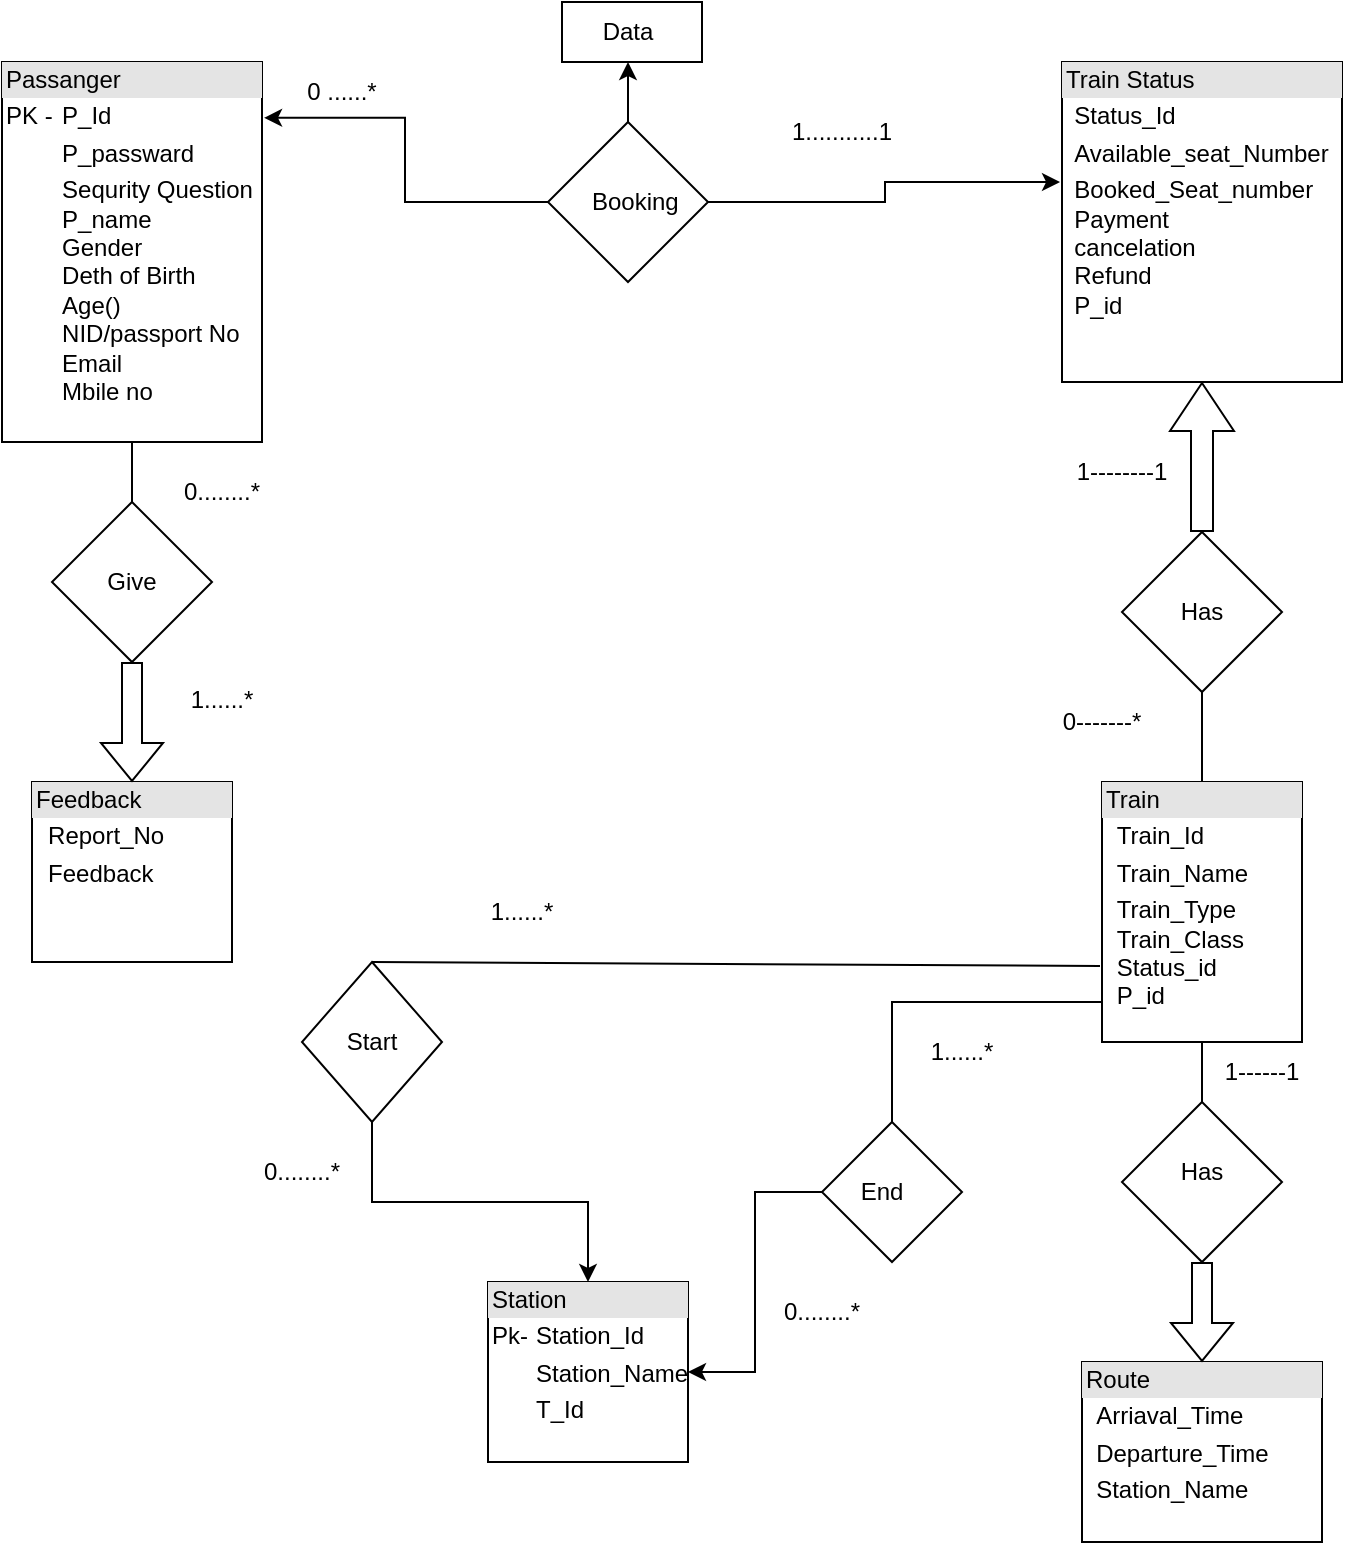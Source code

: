 <mxfile version="15.5.4" type="github">
  <diagram id="9nBvNYjbo0bYV3BQfOKb" name="Page-1">
    <mxGraphModel dx="1363" dy="693" grid="1" gridSize="10" guides="1" tooltips="1" connect="1" arrows="1" fold="1" page="1" pageScale="1" pageWidth="1169" pageHeight="827" background="none" math="0" shadow="0">
      <root>
        <mxCell id="0" />
        <mxCell id="1" parent="0" />
        <mxCell id="6CkRgKu0AgQrQgbtPizF-3" value="&lt;div style=&quot;box-sizing: border-box ; width: 100% ; background: #e4e4e4 ; padding: 2px&quot;&gt;Passanger&lt;/div&gt;&lt;table style=&quot;width: 100% ; font-size: 1em&quot; cellpadding=&quot;2&quot; cellspacing=&quot;0&quot;&gt;&lt;tbody&gt;&lt;tr&gt;&lt;td&gt;PK -&lt;/td&gt;&lt;td&gt;P_Id&lt;/td&gt;&lt;/tr&gt;&lt;tr&gt;&lt;td&gt;&lt;br&gt;&lt;/td&gt;&lt;td&gt;P_passward&lt;/td&gt;&lt;/tr&gt;&lt;tr&gt;&lt;td&gt;&lt;/td&gt;&lt;td&gt;Sequrity Question&lt;br&gt;P_name&lt;br&gt;Gender&lt;br&gt;Deth of Birth&lt;br&gt;Age()&lt;br&gt;NID/passport No&lt;br&gt;Email&lt;br&gt;Mbile no&lt;/td&gt;&lt;/tr&gt;&lt;/tbody&gt;&lt;/table&gt;" style="verticalAlign=top;align=left;overflow=fill;html=1;" parent="1" vertex="1">
          <mxGeometry x="40" y="80" width="130" height="190" as="geometry" />
        </mxCell>
        <mxCell id="6CkRgKu0AgQrQgbtPizF-6" style="edgeStyle=orthogonalEdgeStyle;rounded=0;orthogonalLoop=1;jettySize=auto;html=1;exitX=0;exitY=0.5;exitDx=0;exitDy=0;entryX=1.008;entryY=0.147;entryDx=0;entryDy=0;entryPerimeter=0;" parent="1" source="6CkRgKu0AgQrQgbtPizF-4" target="6CkRgKu0AgQrQgbtPizF-3" edge="1">
          <mxGeometry relative="1" as="geometry" />
        </mxCell>
        <mxCell id="6CkRgKu0AgQrQgbtPizF-14" style="edgeStyle=orthogonalEdgeStyle;rounded=0;orthogonalLoop=1;jettySize=auto;html=1;exitX=1;exitY=0.5;exitDx=0;exitDy=0;entryX=-0.007;entryY=0.375;entryDx=0;entryDy=0;entryPerimeter=0;" parent="1" source="6CkRgKu0AgQrQgbtPizF-4" target="6CkRgKu0AgQrQgbtPizF-12" edge="1">
          <mxGeometry relative="1" as="geometry" />
        </mxCell>
        <mxCell id="6CkRgKu0AgQrQgbtPizF-58" style="edgeStyle=orthogonalEdgeStyle;rounded=0;orthogonalLoop=1;jettySize=auto;html=1;exitX=0.5;exitY=0;exitDx=0;exitDy=0;entryX=0.5;entryY=1;entryDx=0;entryDy=0;" parent="1" source="6CkRgKu0AgQrQgbtPizF-4" target="6CkRgKu0AgQrQgbtPizF-9" edge="1">
          <mxGeometry relative="1" as="geometry" />
        </mxCell>
        <mxCell id="6CkRgKu0AgQrQgbtPizF-4" value="" style="rhombus;whiteSpace=wrap;html=1;" parent="1" vertex="1">
          <mxGeometry x="313" y="110" width="80" height="80" as="geometry" />
        </mxCell>
        <mxCell id="6CkRgKu0AgQrQgbtPizF-7" value="0 ......*" style="text;html=1;strokeColor=none;fillColor=none;align=center;verticalAlign=middle;whiteSpace=wrap;rounded=0;" parent="1" vertex="1">
          <mxGeometry x="180" y="80" width="60" height="30" as="geometry" />
        </mxCell>
        <mxCell id="6CkRgKu0AgQrQgbtPizF-8" value="" style="rounded=0;whiteSpace=wrap;html=1;" parent="1" vertex="1">
          <mxGeometry x="320" y="50" width="70" height="30" as="geometry" />
        </mxCell>
        <mxCell id="6CkRgKu0AgQrQgbtPizF-9" value="Data" style="text;html=1;strokeColor=none;fillColor=none;align=center;verticalAlign=middle;whiteSpace=wrap;rounded=0;" parent="1" vertex="1">
          <mxGeometry x="323" y="50" width="60" height="30" as="geometry" />
        </mxCell>
        <mxCell id="6CkRgKu0AgQrQgbtPizF-11" value="Booking&amp;nbsp;&amp;nbsp;" style="text;html=1;strokeColor=none;fillColor=none;align=center;verticalAlign=middle;whiteSpace=wrap;rounded=0;" parent="1" vertex="1">
          <mxGeometry x="330" y="135" width="60" height="30" as="geometry" />
        </mxCell>
        <mxCell id="6CkRgKu0AgQrQgbtPizF-12" value="&lt;div style=&quot;box-sizing: border-box ; width: 100% ; background: #e4e4e4 ; padding: 2px&quot;&gt;Train Status&lt;/div&gt;&lt;table style=&quot;width: 100% ; font-size: 1em&quot; cellpadding=&quot;2&quot; cellspacing=&quot;0&quot;&gt;&lt;tbody&gt;&lt;tr&gt;&lt;td&gt;&lt;br&gt;&lt;/td&gt;&lt;td&gt;Status_Id&lt;/td&gt;&lt;/tr&gt;&lt;tr&gt;&lt;td&gt;&lt;br&gt;&lt;/td&gt;&lt;td&gt;Available_seat_Number&lt;/td&gt;&lt;/tr&gt;&lt;tr&gt;&lt;td&gt;&lt;/td&gt;&lt;td&gt;Booked_Seat_number&lt;br&gt;Payment&lt;br&gt;cancelation&lt;br&gt;Refund&lt;br&gt;P_id&lt;/td&gt;&lt;/tr&gt;&lt;/tbody&gt;&lt;/table&gt;" style="verticalAlign=top;align=left;overflow=fill;html=1;" parent="1" vertex="1">
          <mxGeometry x="570" y="80" width="140" height="160" as="geometry" />
        </mxCell>
        <mxCell id="6CkRgKu0AgQrQgbtPizF-15" value="1...........1" style="text;html=1;strokeColor=none;fillColor=none;align=center;verticalAlign=middle;whiteSpace=wrap;rounded=0;" parent="1" vertex="1">
          <mxGeometry x="430" y="100" width="60" height="30" as="geometry" />
        </mxCell>
        <mxCell id="6CkRgKu0AgQrQgbtPizF-16" value="" style="rhombus;whiteSpace=wrap;html=1;" parent="1" vertex="1">
          <mxGeometry x="600" y="315" width="80" height="80" as="geometry" />
        </mxCell>
        <mxCell id="6CkRgKu0AgQrQgbtPizF-19" value="Has" style="text;html=1;strokeColor=none;fillColor=none;align=center;verticalAlign=middle;whiteSpace=wrap;rounded=0;" parent="1" vertex="1">
          <mxGeometry x="610" y="340" width="60" height="30" as="geometry" />
        </mxCell>
        <mxCell id="6CkRgKu0AgQrQgbtPizF-20" value="" style="shape=flexArrow;endArrow=classic;html=1;rounded=0;width=11;endSize=7.67;entryX=0.5;entryY=1;entryDx=0;entryDy=0;exitX=0.5;exitY=0;exitDx=0;exitDy=0;" parent="1" source="6CkRgKu0AgQrQgbtPizF-16" target="6CkRgKu0AgQrQgbtPizF-12" edge="1">
          <mxGeometry width="50" height="50" relative="1" as="geometry">
            <mxPoint x="510" y="320" as="sourcePoint" />
            <mxPoint x="509.5" y="280" as="targetPoint" />
          </mxGeometry>
        </mxCell>
        <mxCell id="6CkRgKu0AgQrQgbtPizF-21" value="&lt;div style=&quot;box-sizing: border-box ; width: 100% ; background: #e4e4e4 ; padding: 2px&quot;&gt;Train&lt;/div&gt;&lt;table style=&quot;width: 100% ; font-size: 1em&quot; cellpadding=&quot;2&quot; cellspacing=&quot;0&quot;&gt;&lt;tbody&gt;&lt;tr&gt;&lt;td&gt;&lt;br&gt;&lt;/td&gt;&lt;td&gt;Train_Id&lt;/td&gt;&lt;/tr&gt;&lt;tr&gt;&lt;td&gt;&lt;br&gt;&lt;/td&gt;&lt;td&gt;Train_Name&lt;/td&gt;&lt;/tr&gt;&lt;tr&gt;&lt;td&gt;&lt;/td&gt;&lt;td&gt;Train_Type&lt;br&gt;Train_Class&lt;br&gt;Status_id&lt;br&gt;P_id&lt;/td&gt;&lt;/tr&gt;&lt;/tbody&gt;&lt;/table&gt;" style="verticalAlign=top;align=left;overflow=fill;html=1;" parent="1" vertex="1">
          <mxGeometry x="590" y="440" width="100" height="130" as="geometry" />
        </mxCell>
        <mxCell id="6CkRgKu0AgQrQgbtPizF-23" value="" style="endArrow=none;html=1;rounded=0;exitX=0.5;exitY=0;exitDx=0;exitDy=0;entryX=0.5;entryY=1;entryDx=0;entryDy=0;" parent="1" source="6CkRgKu0AgQrQgbtPizF-21" target="6CkRgKu0AgQrQgbtPizF-16" edge="1">
          <mxGeometry width="50" height="50" relative="1" as="geometry">
            <mxPoint x="480" y="440" as="sourcePoint" />
            <mxPoint x="480" y="400" as="targetPoint" />
          </mxGeometry>
        </mxCell>
        <mxCell id="6CkRgKu0AgQrQgbtPizF-24" value="0-------*" style="text;html=1;strokeColor=none;fillColor=none;align=center;verticalAlign=middle;whiteSpace=wrap;rounded=0;" parent="1" vertex="1">
          <mxGeometry x="560" y="395" width="60" height="30" as="geometry" />
        </mxCell>
        <mxCell id="6CkRgKu0AgQrQgbtPizF-25" value="1--------1" style="text;html=1;strokeColor=none;fillColor=none;align=center;verticalAlign=middle;whiteSpace=wrap;rounded=0;" parent="1" vertex="1">
          <mxGeometry x="570" y="270" width="60" height="30" as="geometry" />
        </mxCell>
        <mxCell id="6CkRgKu0AgQrQgbtPizF-26" value="" style="rhombus;whiteSpace=wrap;html=1;" parent="1" vertex="1">
          <mxGeometry x="600" y="600" width="80" height="80" as="geometry" />
        </mxCell>
        <mxCell id="6CkRgKu0AgQrQgbtPizF-27" value="" style="endArrow=none;html=1;rounded=0;exitX=0.5;exitY=0;exitDx=0;exitDy=0;entryX=0.5;entryY=1;entryDx=0;entryDy=0;" parent="1" source="6CkRgKu0AgQrQgbtPizF-26" target="6CkRgKu0AgQrQgbtPizF-21" edge="1">
          <mxGeometry width="50" height="50" relative="1" as="geometry">
            <mxPoint x="430" y="550" as="sourcePoint" />
            <mxPoint x="480" y="500" as="targetPoint" />
          </mxGeometry>
        </mxCell>
        <mxCell id="6CkRgKu0AgQrQgbtPizF-28" value="Has" style="text;html=1;strokeColor=none;fillColor=none;align=center;verticalAlign=middle;whiteSpace=wrap;rounded=0;" parent="1" vertex="1">
          <mxGeometry x="610" y="620" width="60" height="30" as="geometry" />
        </mxCell>
        <mxCell id="6CkRgKu0AgQrQgbtPizF-29" value="1------1" style="text;html=1;strokeColor=none;fillColor=none;align=center;verticalAlign=middle;whiteSpace=wrap;rounded=0;" parent="1" vertex="1">
          <mxGeometry x="640" y="570" width="60" height="30" as="geometry" />
        </mxCell>
        <mxCell id="6CkRgKu0AgQrQgbtPizF-32" value="&lt;div style=&quot;box-sizing: border-box ; width: 100% ; background: #e4e4e4 ; padding: 2px&quot;&gt;Route&lt;/div&gt;&lt;table style=&quot;width: 100% ; font-size: 1em&quot; cellpadding=&quot;2&quot; cellspacing=&quot;0&quot;&gt;&lt;tbody&gt;&lt;tr&gt;&lt;td&gt;&lt;br&gt;&lt;/td&gt;&lt;td&gt;Arriaval_Time&lt;/td&gt;&lt;/tr&gt;&lt;tr&gt;&lt;td&gt;&lt;br&gt;&lt;/td&gt;&lt;td&gt;Departure_Time&lt;/td&gt;&lt;/tr&gt;&lt;tr&gt;&lt;td&gt;&lt;/td&gt;&lt;td&gt;Station_Name&lt;/td&gt;&lt;/tr&gt;&lt;/tbody&gt;&lt;/table&gt;" style="verticalAlign=top;align=left;overflow=fill;html=1;" parent="1" vertex="1">
          <mxGeometry x="580" y="730" width="120" height="90" as="geometry" />
        </mxCell>
        <mxCell id="6CkRgKu0AgQrQgbtPizF-34" value="" style="shape=flexArrow;endArrow=classic;html=1;rounded=0;exitX=0.5;exitY=1;exitDx=0;exitDy=0;" parent="1" source="6CkRgKu0AgQrQgbtPizF-26" target="6CkRgKu0AgQrQgbtPizF-32" edge="1">
          <mxGeometry width="50" height="50" relative="1" as="geometry">
            <mxPoint x="430" y="750" as="sourcePoint" />
            <mxPoint x="480" y="700" as="targetPoint" />
          </mxGeometry>
        </mxCell>
        <mxCell id="6CkRgKu0AgQrQgbtPizF-35" value="&lt;div style=&quot;box-sizing: border-box ; width: 100% ; background: #e4e4e4 ; padding: 2px&quot;&gt;Station&lt;/div&gt;&lt;table style=&quot;width: 100% ; font-size: 1em&quot; cellpadding=&quot;2&quot; cellspacing=&quot;0&quot;&gt;&lt;tbody&gt;&lt;tr&gt;&lt;td&gt;Pk-&lt;/td&gt;&lt;td&gt;Station_Id&lt;/td&gt;&lt;/tr&gt;&lt;tr&gt;&lt;td&gt;&lt;br&gt;&lt;/td&gt;&lt;td&gt;Station_Name&lt;/td&gt;&lt;/tr&gt;&lt;tr&gt;&lt;td&gt;&lt;/td&gt;&lt;td&gt;T_Id&lt;/td&gt;&lt;/tr&gt;&lt;/tbody&gt;&lt;/table&gt;" style="verticalAlign=top;align=left;overflow=fill;html=1;" parent="1" vertex="1">
          <mxGeometry x="283" y="690" width="100" height="90" as="geometry" />
        </mxCell>
        <mxCell id="6CkRgKu0AgQrQgbtPizF-39" style="edgeStyle=orthogonalEdgeStyle;rounded=0;orthogonalLoop=1;jettySize=auto;html=1;exitX=0;exitY=0.5;exitDx=0;exitDy=0;entryX=1;entryY=0.5;entryDx=0;entryDy=0;" parent="1" source="6CkRgKu0AgQrQgbtPizF-36" target="6CkRgKu0AgQrQgbtPizF-35" edge="1">
          <mxGeometry relative="1" as="geometry" />
        </mxCell>
        <mxCell id="6CkRgKu0AgQrQgbtPizF-36" value="" style="rhombus;whiteSpace=wrap;html=1;" parent="1" vertex="1">
          <mxGeometry x="450" y="610" width="70" height="70" as="geometry" />
        </mxCell>
        <mxCell id="6CkRgKu0AgQrQgbtPizF-38" style="edgeStyle=orthogonalEdgeStyle;rounded=0;orthogonalLoop=1;jettySize=auto;html=1;exitX=0.5;exitY=1;exitDx=0;exitDy=0;entryX=0.5;entryY=0;entryDx=0;entryDy=0;" parent="1" source="6CkRgKu0AgQrQgbtPizF-37" target="6CkRgKu0AgQrQgbtPizF-35" edge="1">
          <mxGeometry relative="1" as="geometry" />
        </mxCell>
        <mxCell id="6CkRgKu0AgQrQgbtPizF-37" value="" style="rhombus;whiteSpace=wrap;html=1;" parent="1" vertex="1">
          <mxGeometry x="190" y="530" width="70" height="80" as="geometry" />
        </mxCell>
        <mxCell id="6CkRgKu0AgQrQgbtPizF-40" value="Start&lt;span style=&quot;color: rgba(0 , 0 , 0 , 0) ; font-family: monospace ; font-size: 0px&quot;&gt;%3CmxGraphModel%3E%3Croot%3E%3CmxCell%20id%3D%220%22%2F%3E%3CmxCell%20id%3D%221%22%20parent%3D%220%22%2F%3E%3CmxCell%20id%3D%222%22%20value%3D%22%22%20style%3D%22rhombus%3BwhiteSpace%3Dwrap%3Bhtml%3D1%3B%22%20vertex%3D%221%22%20parent%3D%221%22%3E%3CmxGeometry%20x%3D%22330%22%20y%3D%22570%22%20width%3D%2270%22%20height%3D%2270%22%20as%3D%22geometry%22%2F%3E%3C%2FmxCell%3E%3C%2Froot%3E%3C%2FmxGraphModel%3E&lt;/span&gt;" style="text;html=1;strokeColor=none;fillColor=none;align=center;verticalAlign=middle;whiteSpace=wrap;rounded=0;" parent="1" vertex="1">
          <mxGeometry x="195" y="555" width="60" height="30" as="geometry" />
        </mxCell>
        <mxCell id="6CkRgKu0AgQrQgbtPizF-41" value="End" style="text;html=1;strokeColor=none;fillColor=none;align=center;verticalAlign=middle;whiteSpace=wrap;rounded=0;" parent="1" vertex="1">
          <mxGeometry x="450" y="630" width="60" height="30" as="geometry" />
        </mxCell>
        <mxCell id="6CkRgKu0AgQrQgbtPizF-46" value="" style="endArrow=none;html=1;rounded=0;entryX=-0.01;entryY=0.708;entryDx=0;entryDy=0;entryPerimeter=0;exitX=0.5;exitY=0;exitDx=0;exitDy=0;" parent="1" source="6CkRgKu0AgQrQgbtPizF-37" target="6CkRgKu0AgQrQgbtPizF-21" edge="1">
          <mxGeometry width="50" height="50" relative="1" as="geometry">
            <mxPoint x="270" y="520" as="sourcePoint" />
            <mxPoint x="460" y="520" as="targetPoint" />
          </mxGeometry>
        </mxCell>
        <mxCell id="6CkRgKu0AgQrQgbtPizF-47" value="" style="endArrow=none;html=1;rounded=0;exitX=0.5;exitY=0;exitDx=0;exitDy=0;entryX=0;entryY=0.846;entryDx=0;entryDy=0;entryPerimeter=0;" parent="1" source="6CkRgKu0AgQrQgbtPizF-36" target="6CkRgKu0AgQrQgbtPizF-21" edge="1">
          <mxGeometry width="50" height="50" relative="1" as="geometry">
            <mxPoint x="280" y="550" as="sourcePoint" />
            <mxPoint x="330" y="500" as="targetPoint" />
            <Array as="points">
              <mxPoint x="485" y="550" />
            </Array>
          </mxGeometry>
        </mxCell>
        <mxCell id="6CkRgKu0AgQrQgbtPizF-49" value="0........*" style="text;html=1;strokeColor=none;fillColor=none;align=center;verticalAlign=middle;whiteSpace=wrap;rounded=0;" parent="1" vertex="1">
          <mxGeometry x="160" y="620" width="60" height="30" as="geometry" />
        </mxCell>
        <mxCell id="6CkRgKu0AgQrQgbtPizF-50" value="1......*" style="text;html=1;strokeColor=none;fillColor=none;align=center;verticalAlign=middle;whiteSpace=wrap;rounded=0;" parent="1" vertex="1">
          <mxGeometry x="270" y="490" width="60" height="30" as="geometry" />
        </mxCell>
        <mxCell id="6CkRgKu0AgQrQgbtPizF-51" value="1......*" style="text;html=1;strokeColor=none;fillColor=none;align=center;verticalAlign=middle;whiteSpace=wrap;rounded=0;" parent="1" vertex="1">
          <mxGeometry x="490" y="560" width="60" height="30" as="geometry" />
        </mxCell>
        <mxCell id="6CkRgKu0AgQrQgbtPizF-52" value="0........*" style="text;html=1;strokeColor=none;fillColor=none;align=center;verticalAlign=middle;whiteSpace=wrap;rounded=0;" parent="1" vertex="1">
          <mxGeometry x="420" y="690" width="60" height="30" as="geometry" />
        </mxCell>
        <mxCell id="6CkRgKu0AgQrQgbtPizF-53" value="" style="rhombus;whiteSpace=wrap;html=1;" parent="1" vertex="1">
          <mxGeometry x="65" y="300" width="80" height="80" as="geometry" />
        </mxCell>
        <mxCell id="6CkRgKu0AgQrQgbtPizF-54" value="Give" style="text;html=1;strokeColor=none;fillColor=none;align=center;verticalAlign=middle;whiteSpace=wrap;rounded=0;" parent="1" vertex="1">
          <mxGeometry x="75" y="325" width="60" height="30" as="geometry" />
        </mxCell>
        <mxCell id="6CkRgKu0AgQrQgbtPizF-56" value="&lt;div style=&quot;box-sizing: border-box ; width: 100% ; background: #e4e4e4 ; padding: 2px&quot;&gt;Feedback&lt;/div&gt;&lt;table style=&quot;width: 100% ; font-size: 1em&quot; cellpadding=&quot;2&quot; cellspacing=&quot;0&quot;&gt;&lt;tbody&gt;&lt;tr&gt;&lt;td&gt;&lt;br&gt;&lt;/td&gt;&lt;td&gt;Report_No&lt;/td&gt;&lt;/tr&gt;&lt;tr&gt;&lt;td&gt;&lt;br&gt;&lt;/td&gt;&lt;td&gt;Feedback&lt;/td&gt;&lt;/tr&gt;&lt;tr&gt;&lt;td&gt;&lt;/td&gt;&lt;td&gt;&lt;br&gt;&lt;/td&gt;&lt;/tr&gt;&lt;/tbody&gt;&lt;/table&gt;" style="verticalAlign=top;align=left;overflow=fill;html=1;" parent="1" vertex="1">
          <mxGeometry x="55" y="440" width="100" height="90" as="geometry" />
        </mxCell>
        <mxCell id="6CkRgKu0AgQrQgbtPizF-59" value="" style="shape=flexArrow;endArrow=classic;html=1;rounded=0;exitX=0.5;exitY=1;exitDx=0;exitDy=0;entryX=0.5;entryY=0;entryDx=0;entryDy=0;" parent="1" source="6CkRgKu0AgQrQgbtPizF-53" target="6CkRgKu0AgQrQgbtPizF-56" edge="1">
          <mxGeometry width="50" height="50" relative="1" as="geometry">
            <mxPoint x="400" y="480" as="sourcePoint" />
            <mxPoint x="450" y="430" as="targetPoint" />
          </mxGeometry>
        </mxCell>
        <mxCell id="6CkRgKu0AgQrQgbtPizF-60" value="" style="endArrow=none;html=1;rounded=0;exitX=0.5;exitY=0;exitDx=0;exitDy=0;entryX=0.5;entryY=1;entryDx=0;entryDy=0;" parent="1" source="6CkRgKu0AgQrQgbtPizF-53" target="6CkRgKu0AgQrQgbtPizF-3" edge="1">
          <mxGeometry width="50" height="50" relative="1" as="geometry">
            <mxPoint x="400" y="480" as="sourcePoint" />
            <mxPoint x="450" y="430" as="targetPoint" />
          </mxGeometry>
        </mxCell>
        <mxCell id="6CkRgKu0AgQrQgbtPizF-61" value="1......*" style="text;html=1;strokeColor=none;fillColor=none;align=center;verticalAlign=middle;whiteSpace=wrap;rounded=0;" parent="1" vertex="1">
          <mxGeometry x="120" y="384" width="60" height="30" as="geometry" />
        </mxCell>
        <mxCell id="6CkRgKu0AgQrQgbtPizF-62" value="0........*" style="text;html=1;strokeColor=none;fillColor=none;align=center;verticalAlign=middle;whiteSpace=wrap;rounded=0;" parent="1" vertex="1">
          <mxGeometry x="120" y="280" width="60" height="30" as="geometry" />
        </mxCell>
      </root>
    </mxGraphModel>
  </diagram>
</mxfile>
